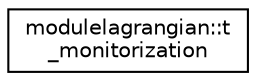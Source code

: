digraph "Graphical Class Hierarchy"
{
 // LATEX_PDF_SIZE
  edge [fontname="Helvetica",fontsize="10",labelfontname="Helvetica",labelfontsize="10"];
  node [fontname="Helvetica",fontsize="10",shape=record];
  rankdir="LR";
  Node0 [label="modulelagrangian::t\l_monitorization",height=0.2,width=0.4,color="black", fillcolor="white", style="filled",URL="$structmodulelagrangian_1_1t__monitorization.html",tooltip=" "];
}
